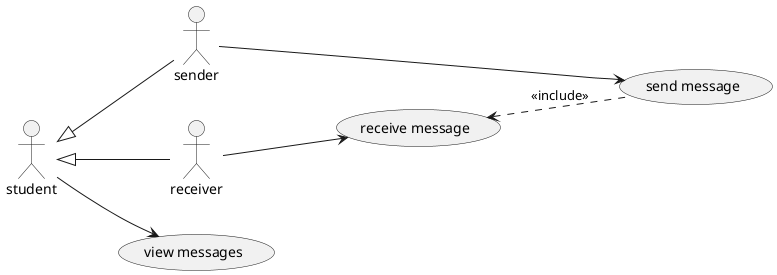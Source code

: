 @startuml
left to right direction
student <|-- sender
student <|-- receiver
:sender: ---> (send message)
:receiver: --> (receive message)
(receive message) <.. (send message) : << include >>
:student: --> (view messages)
@enduml
